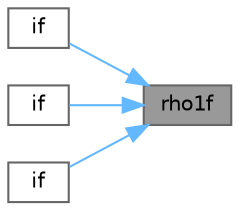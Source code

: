 digraph "rho1f"
{
 // LATEX_PDF_SIZE
  bgcolor="transparent";
  edge [fontname=Helvetica,fontsize=10,labelfontname=Helvetica,labelfontsize=10];
  node [fontname=Helvetica,fontsize=10,shape=box,height=0.2,width=0.4];
  rankdir="RL";
  Node1 [id="Node000001",label="rho1f",height=0.2,width=0.4,color="gray40", fillcolor="grey60", style="filled", fontcolor="black",tooltip=" "];
  Node1 -> Node2 [id="edge1_Node000001_Node000002",dir="back",color="steelblue1",style="solid",tooltip=" "];
  Node2 [id="Node000002",label="if",height=0.2,width=0.4,color="grey40", fillcolor="white", style="filled",URL="$multiphase_2compressibleInterFoam_2compressibleInterDyMFoam_2pEqn_8H.html#a8b7f998449b569bf0b55d8c54cbac3cc",tooltip=" "];
  Node1 -> Node3 [id="edge2_Node000001_Node000003",dir="back",color="steelblue1",style="solid",tooltip=" "];
  Node3 [id="Node000003",label="if",height=0.2,width=0.4,color="grey40", fillcolor="white", style="filled",URL="$MPPICInterFoam_2alphaEqn_8H.html#a547fca0ff0cd48c8e69dbc8ceaa560be",tooltip=" "];
  Node1 -> Node4 [id="edge3_Node000001_Node000004",dir="back",color="steelblue1",style="solid",tooltip=" "];
  Node4 [id="Node000004",label="if",height=0.2,width=0.4,color="grey40", fillcolor="white", style="filled",URL="$VoF_2alphaEqn_8H.html#aab44470ec41c4d1569f9c8f15fddb80f",tooltip=" "];
}
